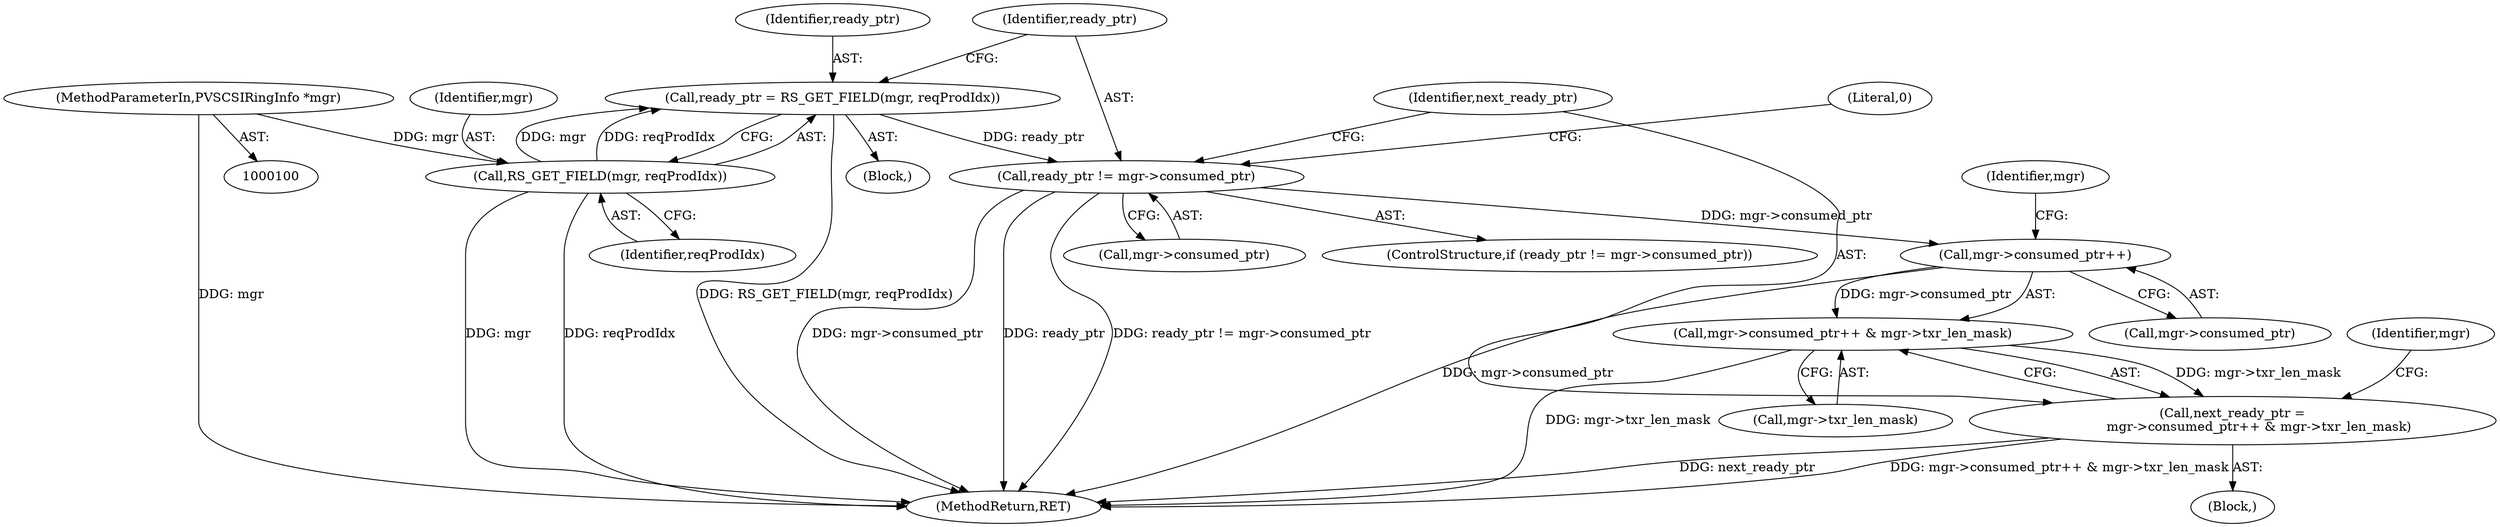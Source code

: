 digraph "0_qemu_d251157ac1928191af851d199a9ff255d330bec9@API" {
"1000110" [label="(Call,ready_ptr != mgr->consumed_ptr)"];
"1000104" [label="(Call,ready_ptr = RS_GET_FIELD(mgr, reqProdIdx))"];
"1000106" [label="(Call,RS_GET_FIELD(mgr, reqProdIdx))"];
"1000101" [label="(MethodParameterIn,PVSCSIRingInfo *mgr)"];
"1000120" [label="(Call,mgr->consumed_ptr++)"];
"1000119" [label="(Call,mgr->consumed_ptr++ & mgr->txr_len_mask)"];
"1000117" [label="(Call,next_ready_ptr =\n             mgr->consumed_ptr++ & mgr->txr_len_mask)"];
"1000101" [label="(MethodParameterIn,PVSCSIRingInfo *mgr)"];
"1000141" [label="(Literal,0)"];
"1000142" [label="(MethodReturn,RET)"];
"1000119" [label="(Call,mgr->consumed_ptr++ & mgr->txr_len_mask)"];
"1000117" [label="(Call,next_ready_ptr =\n             mgr->consumed_ptr++ & mgr->txr_len_mask)"];
"1000105" [label="(Identifier,ready_ptr)"];
"1000110" [label="(Call,ready_ptr != mgr->consumed_ptr)"];
"1000108" [label="(Identifier,reqProdIdx)"];
"1000115" [label="(Block,)"];
"1000118" [label="(Identifier,next_ready_ptr)"];
"1000111" [label="(Identifier,ready_ptr)"];
"1000106" [label="(Call,RS_GET_FIELD(mgr, reqProdIdx))"];
"1000112" [label="(Call,mgr->consumed_ptr)"];
"1000131" [label="(Identifier,mgr)"];
"1000107" [label="(Identifier,mgr)"];
"1000104" [label="(Call,ready_ptr = RS_GET_FIELD(mgr, reqProdIdx))"];
"1000102" [label="(Block,)"];
"1000125" [label="(Identifier,mgr)"];
"1000120" [label="(Call,mgr->consumed_ptr++)"];
"1000121" [label="(Call,mgr->consumed_ptr)"];
"1000109" [label="(ControlStructure,if (ready_ptr != mgr->consumed_ptr))"];
"1000124" [label="(Call,mgr->txr_len_mask)"];
"1000110" -> "1000109"  [label="AST: "];
"1000110" -> "1000112"  [label="CFG: "];
"1000111" -> "1000110"  [label="AST: "];
"1000112" -> "1000110"  [label="AST: "];
"1000118" -> "1000110"  [label="CFG: "];
"1000141" -> "1000110"  [label="CFG: "];
"1000110" -> "1000142"  [label="DDG: mgr->consumed_ptr"];
"1000110" -> "1000142"  [label="DDG: ready_ptr"];
"1000110" -> "1000142"  [label="DDG: ready_ptr != mgr->consumed_ptr"];
"1000104" -> "1000110"  [label="DDG: ready_ptr"];
"1000110" -> "1000120"  [label="DDG: mgr->consumed_ptr"];
"1000104" -> "1000102"  [label="AST: "];
"1000104" -> "1000106"  [label="CFG: "];
"1000105" -> "1000104"  [label="AST: "];
"1000106" -> "1000104"  [label="AST: "];
"1000111" -> "1000104"  [label="CFG: "];
"1000104" -> "1000142"  [label="DDG: RS_GET_FIELD(mgr, reqProdIdx)"];
"1000106" -> "1000104"  [label="DDG: mgr"];
"1000106" -> "1000104"  [label="DDG: reqProdIdx"];
"1000106" -> "1000108"  [label="CFG: "];
"1000107" -> "1000106"  [label="AST: "];
"1000108" -> "1000106"  [label="AST: "];
"1000106" -> "1000142"  [label="DDG: reqProdIdx"];
"1000106" -> "1000142"  [label="DDG: mgr"];
"1000101" -> "1000106"  [label="DDG: mgr"];
"1000101" -> "1000100"  [label="AST: "];
"1000101" -> "1000142"  [label="DDG: mgr"];
"1000120" -> "1000119"  [label="AST: "];
"1000120" -> "1000121"  [label="CFG: "];
"1000121" -> "1000120"  [label="AST: "];
"1000125" -> "1000120"  [label="CFG: "];
"1000120" -> "1000142"  [label="DDG: mgr->consumed_ptr"];
"1000120" -> "1000119"  [label="DDG: mgr->consumed_ptr"];
"1000119" -> "1000117"  [label="AST: "];
"1000119" -> "1000124"  [label="CFG: "];
"1000124" -> "1000119"  [label="AST: "];
"1000117" -> "1000119"  [label="CFG: "];
"1000119" -> "1000142"  [label="DDG: mgr->txr_len_mask"];
"1000119" -> "1000117"  [label="DDG: mgr->txr_len_mask"];
"1000117" -> "1000115"  [label="AST: "];
"1000118" -> "1000117"  [label="AST: "];
"1000131" -> "1000117"  [label="CFG: "];
"1000117" -> "1000142"  [label="DDG: next_ready_ptr"];
"1000117" -> "1000142"  [label="DDG: mgr->consumed_ptr++ & mgr->txr_len_mask"];
}
